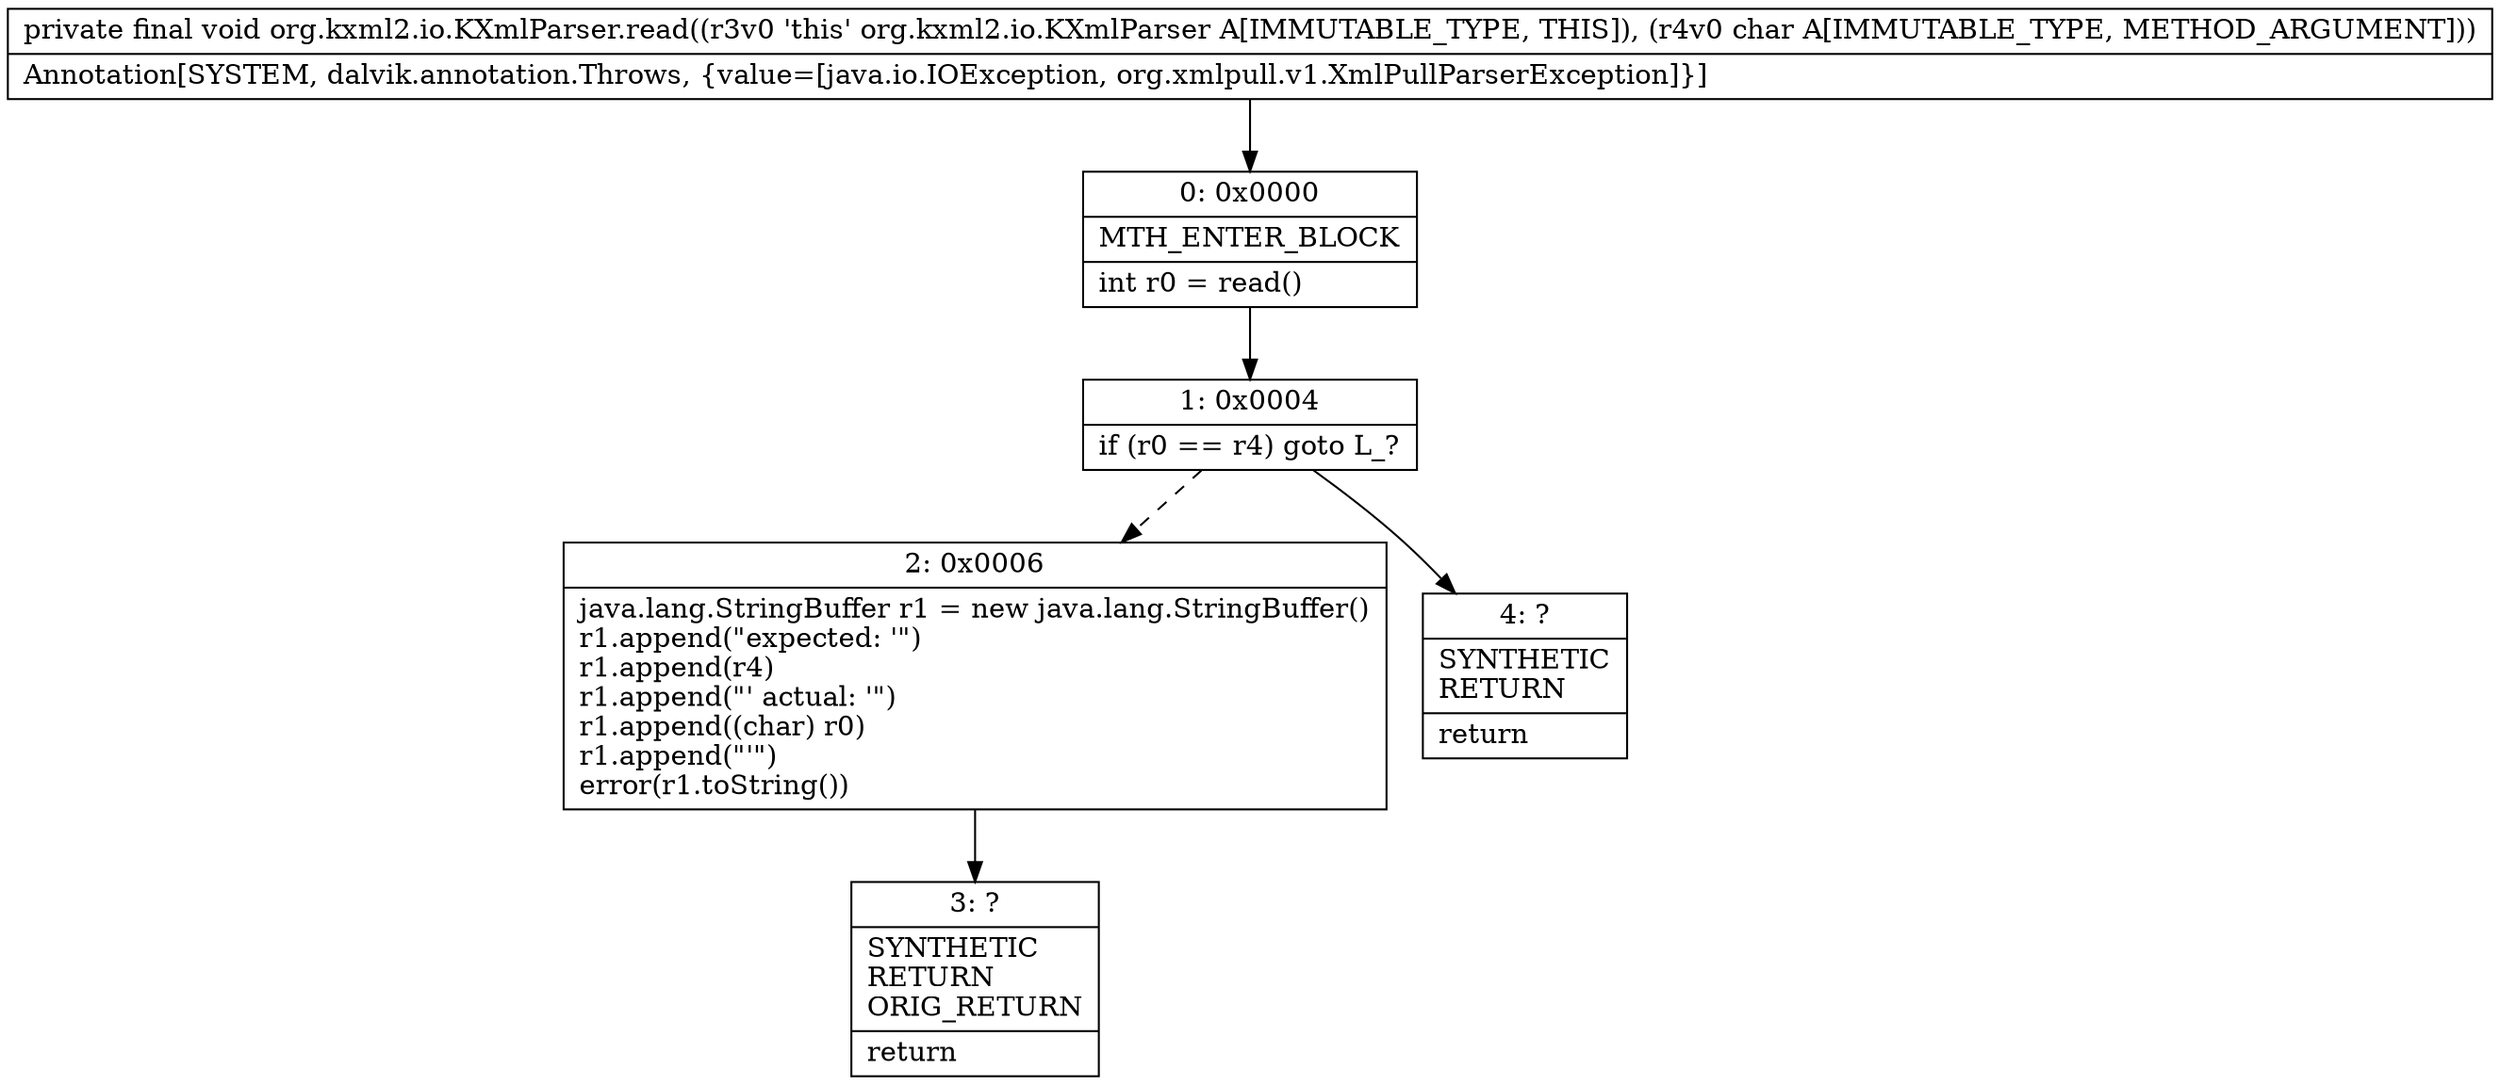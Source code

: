 digraph "CFG fororg.kxml2.io.KXmlParser.read(C)V" {
Node_0 [shape=record,label="{0\:\ 0x0000|MTH_ENTER_BLOCK\l|int r0 = read()\l}"];
Node_1 [shape=record,label="{1\:\ 0x0004|if (r0 == r4) goto L_?\l}"];
Node_2 [shape=record,label="{2\:\ 0x0006|java.lang.StringBuffer r1 = new java.lang.StringBuffer()\lr1.append(\"expected: '\")\lr1.append(r4)\lr1.append(\"' actual: '\")\lr1.append((char) r0)\lr1.append(\"'\")\lerror(r1.toString())\l}"];
Node_3 [shape=record,label="{3\:\ ?|SYNTHETIC\lRETURN\lORIG_RETURN\l|return\l}"];
Node_4 [shape=record,label="{4\:\ ?|SYNTHETIC\lRETURN\l|return\l}"];
MethodNode[shape=record,label="{private final void org.kxml2.io.KXmlParser.read((r3v0 'this' org.kxml2.io.KXmlParser A[IMMUTABLE_TYPE, THIS]), (r4v0 char A[IMMUTABLE_TYPE, METHOD_ARGUMENT]))  | Annotation[SYSTEM, dalvik.annotation.Throws, \{value=[java.io.IOException, org.xmlpull.v1.XmlPullParserException]\}]\l}"];
MethodNode -> Node_0;
Node_0 -> Node_1;
Node_1 -> Node_2[style=dashed];
Node_1 -> Node_4;
Node_2 -> Node_3;
}

